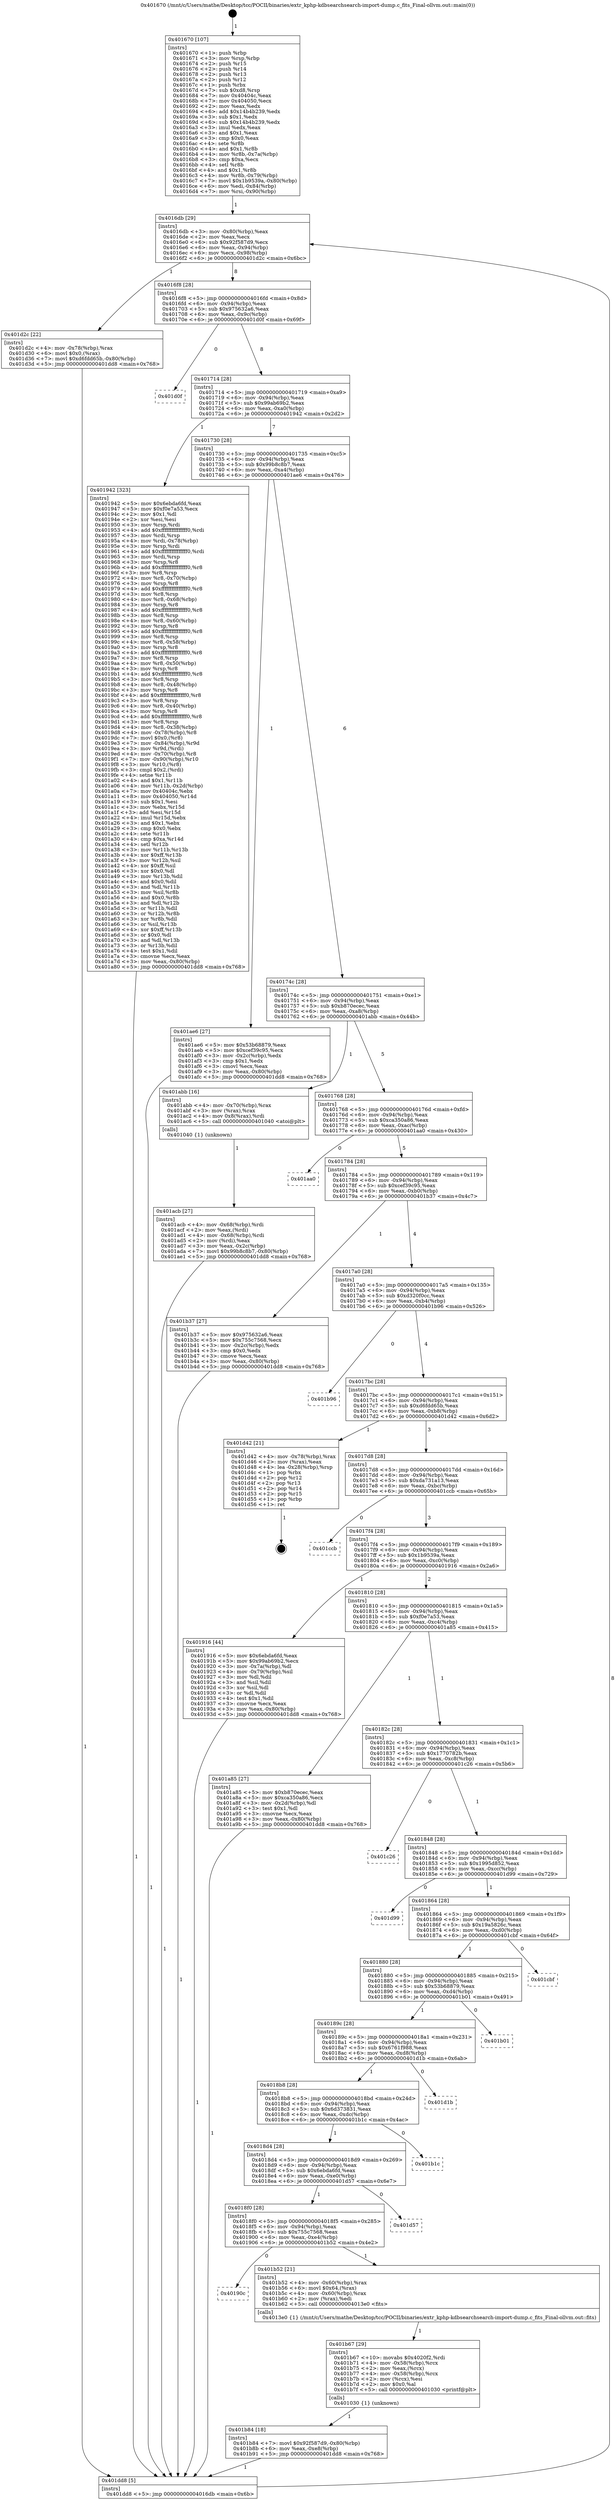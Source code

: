 digraph "0x401670" {
  label = "0x401670 (/mnt/c/Users/mathe/Desktop/tcc/POCII/binaries/extr_kphp-kdbsearchsearch-import-dump.c_fits_Final-ollvm.out::main(0))"
  labelloc = "t"
  node[shape=record]

  Entry [label="",width=0.3,height=0.3,shape=circle,fillcolor=black,style=filled]
  "0x4016db" [label="{
     0x4016db [29]\l
     | [instrs]\l
     &nbsp;&nbsp;0x4016db \<+3\>: mov -0x80(%rbp),%eax\l
     &nbsp;&nbsp;0x4016de \<+2\>: mov %eax,%ecx\l
     &nbsp;&nbsp;0x4016e0 \<+6\>: sub $0x92f587d9,%ecx\l
     &nbsp;&nbsp;0x4016e6 \<+6\>: mov %eax,-0x94(%rbp)\l
     &nbsp;&nbsp;0x4016ec \<+6\>: mov %ecx,-0x98(%rbp)\l
     &nbsp;&nbsp;0x4016f2 \<+6\>: je 0000000000401d2c \<main+0x6bc\>\l
  }"]
  "0x401d2c" [label="{
     0x401d2c [22]\l
     | [instrs]\l
     &nbsp;&nbsp;0x401d2c \<+4\>: mov -0x78(%rbp),%rax\l
     &nbsp;&nbsp;0x401d30 \<+6\>: movl $0x0,(%rax)\l
     &nbsp;&nbsp;0x401d36 \<+7\>: movl $0xd6fdd65b,-0x80(%rbp)\l
     &nbsp;&nbsp;0x401d3d \<+5\>: jmp 0000000000401dd8 \<main+0x768\>\l
  }"]
  "0x4016f8" [label="{
     0x4016f8 [28]\l
     | [instrs]\l
     &nbsp;&nbsp;0x4016f8 \<+5\>: jmp 00000000004016fd \<main+0x8d\>\l
     &nbsp;&nbsp;0x4016fd \<+6\>: mov -0x94(%rbp),%eax\l
     &nbsp;&nbsp;0x401703 \<+5\>: sub $0x975632a6,%eax\l
     &nbsp;&nbsp;0x401708 \<+6\>: mov %eax,-0x9c(%rbp)\l
     &nbsp;&nbsp;0x40170e \<+6\>: je 0000000000401d0f \<main+0x69f\>\l
  }"]
  Exit [label="",width=0.3,height=0.3,shape=circle,fillcolor=black,style=filled,peripheries=2]
  "0x401d0f" [label="{
     0x401d0f\l
  }", style=dashed]
  "0x401714" [label="{
     0x401714 [28]\l
     | [instrs]\l
     &nbsp;&nbsp;0x401714 \<+5\>: jmp 0000000000401719 \<main+0xa9\>\l
     &nbsp;&nbsp;0x401719 \<+6\>: mov -0x94(%rbp),%eax\l
     &nbsp;&nbsp;0x40171f \<+5\>: sub $0x99ab69b2,%eax\l
     &nbsp;&nbsp;0x401724 \<+6\>: mov %eax,-0xa0(%rbp)\l
     &nbsp;&nbsp;0x40172a \<+6\>: je 0000000000401942 \<main+0x2d2\>\l
  }"]
  "0x401b84" [label="{
     0x401b84 [18]\l
     | [instrs]\l
     &nbsp;&nbsp;0x401b84 \<+7\>: movl $0x92f587d9,-0x80(%rbp)\l
     &nbsp;&nbsp;0x401b8b \<+6\>: mov %eax,-0xe8(%rbp)\l
     &nbsp;&nbsp;0x401b91 \<+5\>: jmp 0000000000401dd8 \<main+0x768\>\l
  }"]
  "0x401942" [label="{
     0x401942 [323]\l
     | [instrs]\l
     &nbsp;&nbsp;0x401942 \<+5\>: mov $0x6ebda6fd,%eax\l
     &nbsp;&nbsp;0x401947 \<+5\>: mov $0xf0e7a53,%ecx\l
     &nbsp;&nbsp;0x40194c \<+2\>: mov $0x1,%dl\l
     &nbsp;&nbsp;0x40194e \<+2\>: xor %esi,%esi\l
     &nbsp;&nbsp;0x401950 \<+3\>: mov %rsp,%rdi\l
     &nbsp;&nbsp;0x401953 \<+4\>: add $0xfffffffffffffff0,%rdi\l
     &nbsp;&nbsp;0x401957 \<+3\>: mov %rdi,%rsp\l
     &nbsp;&nbsp;0x40195a \<+4\>: mov %rdi,-0x78(%rbp)\l
     &nbsp;&nbsp;0x40195e \<+3\>: mov %rsp,%rdi\l
     &nbsp;&nbsp;0x401961 \<+4\>: add $0xfffffffffffffff0,%rdi\l
     &nbsp;&nbsp;0x401965 \<+3\>: mov %rdi,%rsp\l
     &nbsp;&nbsp;0x401968 \<+3\>: mov %rsp,%r8\l
     &nbsp;&nbsp;0x40196b \<+4\>: add $0xfffffffffffffff0,%r8\l
     &nbsp;&nbsp;0x40196f \<+3\>: mov %r8,%rsp\l
     &nbsp;&nbsp;0x401972 \<+4\>: mov %r8,-0x70(%rbp)\l
     &nbsp;&nbsp;0x401976 \<+3\>: mov %rsp,%r8\l
     &nbsp;&nbsp;0x401979 \<+4\>: add $0xfffffffffffffff0,%r8\l
     &nbsp;&nbsp;0x40197d \<+3\>: mov %r8,%rsp\l
     &nbsp;&nbsp;0x401980 \<+4\>: mov %r8,-0x68(%rbp)\l
     &nbsp;&nbsp;0x401984 \<+3\>: mov %rsp,%r8\l
     &nbsp;&nbsp;0x401987 \<+4\>: add $0xfffffffffffffff0,%r8\l
     &nbsp;&nbsp;0x40198b \<+3\>: mov %r8,%rsp\l
     &nbsp;&nbsp;0x40198e \<+4\>: mov %r8,-0x60(%rbp)\l
     &nbsp;&nbsp;0x401992 \<+3\>: mov %rsp,%r8\l
     &nbsp;&nbsp;0x401995 \<+4\>: add $0xfffffffffffffff0,%r8\l
     &nbsp;&nbsp;0x401999 \<+3\>: mov %r8,%rsp\l
     &nbsp;&nbsp;0x40199c \<+4\>: mov %r8,-0x58(%rbp)\l
     &nbsp;&nbsp;0x4019a0 \<+3\>: mov %rsp,%r8\l
     &nbsp;&nbsp;0x4019a3 \<+4\>: add $0xfffffffffffffff0,%r8\l
     &nbsp;&nbsp;0x4019a7 \<+3\>: mov %r8,%rsp\l
     &nbsp;&nbsp;0x4019aa \<+4\>: mov %r8,-0x50(%rbp)\l
     &nbsp;&nbsp;0x4019ae \<+3\>: mov %rsp,%r8\l
     &nbsp;&nbsp;0x4019b1 \<+4\>: add $0xfffffffffffffff0,%r8\l
     &nbsp;&nbsp;0x4019b5 \<+3\>: mov %r8,%rsp\l
     &nbsp;&nbsp;0x4019b8 \<+4\>: mov %r8,-0x48(%rbp)\l
     &nbsp;&nbsp;0x4019bc \<+3\>: mov %rsp,%r8\l
     &nbsp;&nbsp;0x4019bf \<+4\>: add $0xfffffffffffffff0,%r8\l
     &nbsp;&nbsp;0x4019c3 \<+3\>: mov %r8,%rsp\l
     &nbsp;&nbsp;0x4019c6 \<+4\>: mov %r8,-0x40(%rbp)\l
     &nbsp;&nbsp;0x4019ca \<+3\>: mov %rsp,%r8\l
     &nbsp;&nbsp;0x4019cd \<+4\>: add $0xfffffffffffffff0,%r8\l
     &nbsp;&nbsp;0x4019d1 \<+3\>: mov %r8,%rsp\l
     &nbsp;&nbsp;0x4019d4 \<+4\>: mov %r8,-0x38(%rbp)\l
     &nbsp;&nbsp;0x4019d8 \<+4\>: mov -0x78(%rbp),%r8\l
     &nbsp;&nbsp;0x4019dc \<+7\>: movl $0x0,(%r8)\l
     &nbsp;&nbsp;0x4019e3 \<+7\>: mov -0x84(%rbp),%r9d\l
     &nbsp;&nbsp;0x4019ea \<+3\>: mov %r9d,(%rdi)\l
     &nbsp;&nbsp;0x4019ed \<+4\>: mov -0x70(%rbp),%r8\l
     &nbsp;&nbsp;0x4019f1 \<+7\>: mov -0x90(%rbp),%r10\l
     &nbsp;&nbsp;0x4019f8 \<+3\>: mov %r10,(%r8)\l
     &nbsp;&nbsp;0x4019fb \<+3\>: cmpl $0x2,(%rdi)\l
     &nbsp;&nbsp;0x4019fe \<+4\>: setne %r11b\l
     &nbsp;&nbsp;0x401a02 \<+4\>: and $0x1,%r11b\l
     &nbsp;&nbsp;0x401a06 \<+4\>: mov %r11b,-0x2d(%rbp)\l
     &nbsp;&nbsp;0x401a0a \<+7\>: mov 0x40404c,%ebx\l
     &nbsp;&nbsp;0x401a11 \<+8\>: mov 0x404050,%r14d\l
     &nbsp;&nbsp;0x401a19 \<+3\>: sub $0x1,%esi\l
     &nbsp;&nbsp;0x401a1c \<+3\>: mov %ebx,%r15d\l
     &nbsp;&nbsp;0x401a1f \<+3\>: add %esi,%r15d\l
     &nbsp;&nbsp;0x401a22 \<+4\>: imul %r15d,%ebx\l
     &nbsp;&nbsp;0x401a26 \<+3\>: and $0x1,%ebx\l
     &nbsp;&nbsp;0x401a29 \<+3\>: cmp $0x0,%ebx\l
     &nbsp;&nbsp;0x401a2c \<+4\>: sete %r11b\l
     &nbsp;&nbsp;0x401a30 \<+4\>: cmp $0xa,%r14d\l
     &nbsp;&nbsp;0x401a34 \<+4\>: setl %r12b\l
     &nbsp;&nbsp;0x401a38 \<+3\>: mov %r11b,%r13b\l
     &nbsp;&nbsp;0x401a3b \<+4\>: xor $0xff,%r13b\l
     &nbsp;&nbsp;0x401a3f \<+3\>: mov %r12b,%sil\l
     &nbsp;&nbsp;0x401a42 \<+4\>: xor $0xff,%sil\l
     &nbsp;&nbsp;0x401a46 \<+3\>: xor $0x0,%dl\l
     &nbsp;&nbsp;0x401a49 \<+3\>: mov %r13b,%dil\l
     &nbsp;&nbsp;0x401a4c \<+4\>: and $0x0,%dil\l
     &nbsp;&nbsp;0x401a50 \<+3\>: and %dl,%r11b\l
     &nbsp;&nbsp;0x401a53 \<+3\>: mov %sil,%r8b\l
     &nbsp;&nbsp;0x401a56 \<+4\>: and $0x0,%r8b\l
     &nbsp;&nbsp;0x401a5a \<+3\>: and %dl,%r12b\l
     &nbsp;&nbsp;0x401a5d \<+3\>: or %r11b,%dil\l
     &nbsp;&nbsp;0x401a60 \<+3\>: or %r12b,%r8b\l
     &nbsp;&nbsp;0x401a63 \<+3\>: xor %r8b,%dil\l
     &nbsp;&nbsp;0x401a66 \<+3\>: or %sil,%r13b\l
     &nbsp;&nbsp;0x401a69 \<+4\>: xor $0xff,%r13b\l
     &nbsp;&nbsp;0x401a6d \<+3\>: or $0x0,%dl\l
     &nbsp;&nbsp;0x401a70 \<+3\>: and %dl,%r13b\l
     &nbsp;&nbsp;0x401a73 \<+3\>: or %r13b,%dil\l
     &nbsp;&nbsp;0x401a76 \<+4\>: test $0x1,%dil\l
     &nbsp;&nbsp;0x401a7a \<+3\>: cmovne %ecx,%eax\l
     &nbsp;&nbsp;0x401a7d \<+3\>: mov %eax,-0x80(%rbp)\l
     &nbsp;&nbsp;0x401a80 \<+5\>: jmp 0000000000401dd8 \<main+0x768\>\l
  }"]
  "0x401730" [label="{
     0x401730 [28]\l
     | [instrs]\l
     &nbsp;&nbsp;0x401730 \<+5\>: jmp 0000000000401735 \<main+0xc5\>\l
     &nbsp;&nbsp;0x401735 \<+6\>: mov -0x94(%rbp),%eax\l
     &nbsp;&nbsp;0x40173b \<+5\>: sub $0x99b8c8b7,%eax\l
     &nbsp;&nbsp;0x401740 \<+6\>: mov %eax,-0xa4(%rbp)\l
     &nbsp;&nbsp;0x401746 \<+6\>: je 0000000000401ae6 \<main+0x476\>\l
  }"]
  "0x401b67" [label="{
     0x401b67 [29]\l
     | [instrs]\l
     &nbsp;&nbsp;0x401b67 \<+10\>: movabs $0x4020f2,%rdi\l
     &nbsp;&nbsp;0x401b71 \<+4\>: mov -0x58(%rbp),%rcx\l
     &nbsp;&nbsp;0x401b75 \<+2\>: mov %eax,(%rcx)\l
     &nbsp;&nbsp;0x401b77 \<+4\>: mov -0x58(%rbp),%rcx\l
     &nbsp;&nbsp;0x401b7b \<+2\>: mov (%rcx),%esi\l
     &nbsp;&nbsp;0x401b7d \<+2\>: mov $0x0,%al\l
     &nbsp;&nbsp;0x401b7f \<+5\>: call 0000000000401030 \<printf@plt\>\l
     | [calls]\l
     &nbsp;&nbsp;0x401030 \{1\} (unknown)\l
  }"]
  "0x401ae6" [label="{
     0x401ae6 [27]\l
     | [instrs]\l
     &nbsp;&nbsp;0x401ae6 \<+5\>: mov $0x53b68879,%eax\l
     &nbsp;&nbsp;0x401aeb \<+5\>: mov $0xcef39c95,%ecx\l
     &nbsp;&nbsp;0x401af0 \<+3\>: mov -0x2c(%rbp),%edx\l
     &nbsp;&nbsp;0x401af3 \<+3\>: cmp $0x1,%edx\l
     &nbsp;&nbsp;0x401af6 \<+3\>: cmovl %ecx,%eax\l
     &nbsp;&nbsp;0x401af9 \<+3\>: mov %eax,-0x80(%rbp)\l
     &nbsp;&nbsp;0x401afc \<+5\>: jmp 0000000000401dd8 \<main+0x768\>\l
  }"]
  "0x40174c" [label="{
     0x40174c [28]\l
     | [instrs]\l
     &nbsp;&nbsp;0x40174c \<+5\>: jmp 0000000000401751 \<main+0xe1\>\l
     &nbsp;&nbsp;0x401751 \<+6\>: mov -0x94(%rbp),%eax\l
     &nbsp;&nbsp;0x401757 \<+5\>: sub $0xb870ecec,%eax\l
     &nbsp;&nbsp;0x40175c \<+6\>: mov %eax,-0xa8(%rbp)\l
     &nbsp;&nbsp;0x401762 \<+6\>: je 0000000000401abb \<main+0x44b\>\l
  }"]
  "0x40190c" [label="{
     0x40190c\l
  }", style=dashed]
  "0x401abb" [label="{
     0x401abb [16]\l
     | [instrs]\l
     &nbsp;&nbsp;0x401abb \<+4\>: mov -0x70(%rbp),%rax\l
     &nbsp;&nbsp;0x401abf \<+3\>: mov (%rax),%rax\l
     &nbsp;&nbsp;0x401ac2 \<+4\>: mov 0x8(%rax),%rdi\l
     &nbsp;&nbsp;0x401ac6 \<+5\>: call 0000000000401040 \<atoi@plt\>\l
     | [calls]\l
     &nbsp;&nbsp;0x401040 \{1\} (unknown)\l
  }"]
  "0x401768" [label="{
     0x401768 [28]\l
     | [instrs]\l
     &nbsp;&nbsp;0x401768 \<+5\>: jmp 000000000040176d \<main+0xfd\>\l
     &nbsp;&nbsp;0x40176d \<+6\>: mov -0x94(%rbp),%eax\l
     &nbsp;&nbsp;0x401773 \<+5\>: sub $0xca350a86,%eax\l
     &nbsp;&nbsp;0x401778 \<+6\>: mov %eax,-0xac(%rbp)\l
     &nbsp;&nbsp;0x40177e \<+6\>: je 0000000000401aa0 \<main+0x430\>\l
  }"]
  "0x401b52" [label="{
     0x401b52 [21]\l
     | [instrs]\l
     &nbsp;&nbsp;0x401b52 \<+4\>: mov -0x60(%rbp),%rax\l
     &nbsp;&nbsp;0x401b56 \<+6\>: movl $0x64,(%rax)\l
     &nbsp;&nbsp;0x401b5c \<+4\>: mov -0x60(%rbp),%rax\l
     &nbsp;&nbsp;0x401b60 \<+2\>: mov (%rax),%edi\l
     &nbsp;&nbsp;0x401b62 \<+5\>: call 00000000004013e0 \<fits\>\l
     | [calls]\l
     &nbsp;&nbsp;0x4013e0 \{1\} (/mnt/c/Users/mathe/Desktop/tcc/POCII/binaries/extr_kphp-kdbsearchsearch-import-dump.c_fits_Final-ollvm.out::fits)\l
  }"]
  "0x401aa0" [label="{
     0x401aa0\l
  }", style=dashed]
  "0x401784" [label="{
     0x401784 [28]\l
     | [instrs]\l
     &nbsp;&nbsp;0x401784 \<+5\>: jmp 0000000000401789 \<main+0x119\>\l
     &nbsp;&nbsp;0x401789 \<+6\>: mov -0x94(%rbp),%eax\l
     &nbsp;&nbsp;0x40178f \<+5\>: sub $0xcef39c95,%eax\l
     &nbsp;&nbsp;0x401794 \<+6\>: mov %eax,-0xb0(%rbp)\l
     &nbsp;&nbsp;0x40179a \<+6\>: je 0000000000401b37 \<main+0x4c7\>\l
  }"]
  "0x4018f0" [label="{
     0x4018f0 [28]\l
     | [instrs]\l
     &nbsp;&nbsp;0x4018f0 \<+5\>: jmp 00000000004018f5 \<main+0x285\>\l
     &nbsp;&nbsp;0x4018f5 \<+6\>: mov -0x94(%rbp),%eax\l
     &nbsp;&nbsp;0x4018fb \<+5\>: sub $0x755c7568,%eax\l
     &nbsp;&nbsp;0x401900 \<+6\>: mov %eax,-0xe4(%rbp)\l
     &nbsp;&nbsp;0x401906 \<+6\>: je 0000000000401b52 \<main+0x4e2\>\l
  }"]
  "0x401b37" [label="{
     0x401b37 [27]\l
     | [instrs]\l
     &nbsp;&nbsp;0x401b37 \<+5\>: mov $0x975632a6,%eax\l
     &nbsp;&nbsp;0x401b3c \<+5\>: mov $0x755c7568,%ecx\l
     &nbsp;&nbsp;0x401b41 \<+3\>: mov -0x2c(%rbp),%edx\l
     &nbsp;&nbsp;0x401b44 \<+3\>: cmp $0x0,%edx\l
     &nbsp;&nbsp;0x401b47 \<+3\>: cmove %ecx,%eax\l
     &nbsp;&nbsp;0x401b4a \<+3\>: mov %eax,-0x80(%rbp)\l
     &nbsp;&nbsp;0x401b4d \<+5\>: jmp 0000000000401dd8 \<main+0x768\>\l
  }"]
  "0x4017a0" [label="{
     0x4017a0 [28]\l
     | [instrs]\l
     &nbsp;&nbsp;0x4017a0 \<+5\>: jmp 00000000004017a5 \<main+0x135\>\l
     &nbsp;&nbsp;0x4017a5 \<+6\>: mov -0x94(%rbp),%eax\l
     &nbsp;&nbsp;0x4017ab \<+5\>: sub $0xd320f0cc,%eax\l
     &nbsp;&nbsp;0x4017b0 \<+6\>: mov %eax,-0xb4(%rbp)\l
     &nbsp;&nbsp;0x4017b6 \<+6\>: je 0000000000401b96 \<main+0x526\>\l
  }"]
  "0x401d57" [label="{
     0x401d57\l
  }", style=dashed]
  "0x401b96" [label="{
     0x401b96\l
  }", style=dashed]
  "0x4017bc" [label="{
     0x4017bc [28]\l
     | [instrs]\l
     &nbsp;&nbsp;0x4017bc \<+5\>: jmp 00000000004017c1 \<main+0x151\>\l
     &nbsp;&nbsp;0x4017c1 \<+6\>: mov -0x94(%rbp),%eax\l
     &nbsp;&nbsp;0x4017c7 \<+5\>: sub $0xd6fdd65b,%eax\l
     &nbsp;&nbsp;0x4017cc \<+6\>: mov %eax,-0xb8(%rbp)\l
     &nbsp;&nbsp;0x4017d2 \<+6\>: je 0000000000401d42 \<main+0x6d2\>\l
  }"]
  "0x4018d4" [label="{
     0x4018d4 [28]\l
     | [instrs]\l
     &nbsp;&nbsp;0x4018d4 \<+5\>: jmp 00000000004018d9 \<main+0x269\>\l
     &nbsp;&nbsp;0x4018d9 \<+6\>: mov -0x94(%rbp),%eax\l
     &nbsp;&nbsp;0x4018df \<+5\>: sub $0x6ebda6fd,%eax\l
     &nbsp;&nbsp;0x4018e4 \<+6\>: mov %eax,-0xe0(%rbp)\l
     &nbsp;&nbsp;0x4018ea \<+6\>: je 0000000000401d57 \<main+0x6e7\>\l
  }"]
  "0x401d42" [label="{
     0x401d42 [21]\l
     | [instrs]\l
     &nbsp;&nbsp;0x401d42 \<+4\>: mov -0x78(%rbp),%rax\l
     &nbsp;&nbsp;0x401d46 \<+2\>: mov (%rax),%eax\l
     &nbsp;&nbsp;0x401d48 \<+4\>: lea -0x28(%rbp),%rsp\l
     &nbsp;&nbsp;0x401d4c \<+1\>: pop %rbx\l
     &nbsp;&nbsp;0x401d4d \<+2\>: pop %r12\l
     &nbsp;&nbsp;0x401d4f \<+2\>: pop %r13\l
     &nbsp;&nbsp;0x401d51 \<+2\>: pop %r14\l
     &nbsp;&nbsp;0x401d53 \<+2\>: pop %r15\l
     &nbsp;&nbsp;0x401d55 \<+1\>: pop %rbp\l
     &nbsp;&nbsp;0x401d56 \<+1\>: ret\l
  }"]
  "0x4017d8" [label="{
     0x4017d8 [28]\l
     | [instrs]\l
     &nbsp;&nbsp;0x4017d8 \<+5\>: jmp 00000000004017dd \<main+0x16d\>\l
     &nbsp;&nbsp;0x4017dd \<+6\>: mov -0x94(%rbp),%eax\l
     &nbsp;&nbsp;0x4017e3 \<+5\>: sub $0xda731a13,%eax\l
     &nbsp;&nbsp;0x4017e8 \<+6\>: mov %eax,-0xbc(%rbp)\l
     &nbsp;&nbsp;0x4017ee \<+6\>: je 0000000000401ccb \<main+0x65b\>\l
  }"]
  "0x401b1c" [label="{
     0x401b1c\l
  }", style=dashed]
  "0x401ccb" [label="{
     0x401ccb\l
  }", style=dashed]
  "0x4017f4" [label="{
     0x4017f4 [28]\l
     | [instrs]\l
     &nbsp;&nbsp;0x4017f4 \<+5\>: jmp 00000000004017f9 \<main+0x189\>\l
     &nbsp;&nbsp;0x4017f9 \<+6\>: mov -0x94(%rbp),%eax\l
     &nbsp;&nbsp;0x4017ff \<+5\>: sub $0x1b9539a,%eax\l
     &nbsp;&nbsp;0x401804 \<+6\>: mov %eax,-0xc0(%rbp)\l
     &nbsp;&nbsp;0x40180a \<+6\>: je 0000000000401916 \<main+0x2a6\>\l
  }"]
  "0x4018b8" [label="{
     0x4018b8 [28]\l
     | [instrs]\l
     &nbsp;&nbsp;0x4018b8 \<+5\>: jmp 00000000004018bd \<main+0x24d\>\l
     &nbsp;&nbsp;0x4018bd \<+6\>: mov -0x94(%rbp),%eax\l
     &nbsp;&nbsp;0x4018c3 \<+5\>: sub $0x6d373831,%eax\l
     &nbsp;&nbsp;0x4018c8 \<+6\>: mov %eax,-0xdc(%rbp)\l
     &nbsp;&nbsp;0x4018ce \<+6\>: je 0000000000401b1c \<main+0x4ac\>\l
  }"]
  "0x401916" [label="{
     0x401916 [44]\l
     | [instrs]\l
     &nbsp;&nbsp;0x401916 \<+5\>: mov $0x6ebda6fd,%eax\l
     &nbsp;&nbsp;0x40191b \<+5\>: mov $0x99ab69b2,%ecx\l
     &nbsp;&nbsp;0x401920 \<+3\>: mov -0x7a(%rbp),%dl\l
     &nbsp;&nbsp;0x401923 \<+4\>: mov -0x79(%rbp),%sil\l
     &nbsp;&nbsp;0x401927 \<+3\>: mov %dl,%dil\l
     &nbsp;&nbsp;0x40192a \<+3\>: and %sil,%dil\l
     &nbsp;&nbsp;0x40192d \<+3\>: xor %sil,%dl\l
     &nbsp;&nbsp;0x401930 \<+3\>: or %dl,%dil\l
     &nbsp;&nbsp;0x401933 \<+4\>: test $0x1,%dil\l
     &nbsp;&nbsp;0x401937 \<+3\>: cmovne %ecx,%eax\l
     &nbsp;&nbsp;0x40193a \<+3\>: mov %eax,-0x80(%rbp)\l
     &nbsp;&nbsp;0x40193d \<+5\>: jmp 0000000000401dd8 \<main+0x768\>\l
  }"]
  "0x401810" [label="{
     0x401810 [28]\l
     | [instrs]\l
     &nbsp;&nbsp;0x401810 \<+5\>: jmp 0000000000401815 \<main+0x1a5\>\l
     &nbsp;&nbsp;0x401815 \<+6\>: mov -0x94(%rbp),%eax\l
     &nbsp;&nbsp;0x40181b \<+5\>: sub $0xf0e7a53,%eax\l
     &nbsp;&nbsp;0x401820 \<+6\>: mov %eax,-0xc4(%rbp)\l
     &nbsp;&nbsp;0x401826 \<+6\>: je 0000000000401a85 \<main+0x415\>\l
  }"]
  "0x401dd8" [label="{
     0x401dd8 [5]\l
     | [instrs]\l
     &nbsp;&nbsp;0x401dd8 \<+5\>: jmp 00000000004016db \<main+0x6b\>\l
  }"]
  "0x401670" [label="{
     0x401670 [107]\l
     | [instrs]\l
     &nbsp;&nbsp;0x401670 \<+1\>: push %rbp\l
     &nbsp;&nbsp;0x401671 \<+3\>: mov %rsp,%rbp\l
     &nbsp;&nbsp;0x401674 \<+2\>: push %r15\l
     &nbsp;&nbsp;0x401676 \<+2\>: push %r14\l
     &nbsp;&nbsp;0x401678 \<+2\>: push %r13\l
     &nbsp;&nbsp;0x40167a \<+2\>: push %r12\l
     &nbsp;&nbsp;0x40167c \<+1\>: push %rbx\l
     &nbsp;&nbsp;0x40167d \<+7\>: sub $0xd8,%rsp\l
     &nbsp;&nbsp;0x401684 \<+7\>: mov 0x40404c,%eax\l
     &nbsp;&nbsp;0x40168b \<+7\>: mov 0x404050,%ecx\l
     &nbsp;&nbsp;0x401692 \<+2\>: mov %eax,%edx\l
     &nbsp;&nbsp;0x401694 \<+6\>: add $0x14b4b239,%edx\l
     &nbsp;&nbsp;0x40169a \<+3\>: sub $0x1,%edx\l
     &nbsp;&nbsp;0x40169d \<+6\>: sub $0x14b4b239,%edx\l
     &nbsp;&nbsp;0x4016a3 \<+3\>: imul %edx,%eax\l
     &nbsp;&nbsp;0x4016a6 \<+3\>: and $0x1,%eax\l
     &nbsp;&nbsp;0x4016a9 \<+3\>: cmp $0x0,%eax\l
     &nbsp;&nbsp;0x4016ac \<+4\>: sete %r8b\l
     &nbsp;&nbsp;0x4016b0 \<+4\>: and $0x1,%r8b\l
     &nbsp;&nbsp;0x4016b4 \<+4\>: mov %r8b,-0x7a(%rbp)\l
     &nbsp;&nbsp;0x4016b8 \<+3\>: cmp $0xa,%ecx\l
     &nbsp;&nbsp;0x4016bb \<+4\>: setl %r8b\l
     &nbsp;&nbsp;0x4016bf \<+4\>: and $0x1,%r8b\l
     &nbsp;&nbsp;0x4016c3 \<+4\>: mov %r8b,-0x79(%rbp)\l
     &nbsp;&nbsp;0x4016c7 \<+7\>: movl $0x1b9539a,-0x80(%rbp)\l
     &nbsp;&nbsp;0x4016ce \<+6\>: mov %edi,-0x84(%rbp)\l
     &nbsp;&nbsp;0x4016d4 \<+7\>: mov %rsi,-0x90(%rbp)\l
  }"]
  "0x401d1b" [label="{
     0x401d1b\l
  }", style=dashed]
  "0x40189c" [label="{
     0x40189c [28]\l
     | [instrs]\l
     &nbsp;&nbsp;0x40189c \<+5\>: jmp 00000000004018a1 \<main+0x231\>\l
     &nbsp;&nbsp;0x4018a1 \<+6\>: mov -0x94(%rbp),%eax\l
     &nbsp;&nbsp;0x4018a7 \<+5\>: sub $0x6761f988,%eax\l
     &nbsp;&nbsp;0x4018ac \<+6\>: mov %eax,-0xd8(%rbp)\l
     &nbsp;&nbsp;0x4018b2 \<+6\>: je 0000000000401d1b \<main+0x6ab\>\l
  }"]
  "0x401a85" [label="{
     0x401a85 [27]\l
     | [instrs]\l
     &nbsp;&nbsp;0x401a85 \<+5\>: mov $0xb870ecec,%eax\l
     &nbsp;&nbsp;0x401a8a \<+5\>: mov $0xca350a86,%ecx\l
     &nbsp;&nbsp;0x401a8f \<+3\>: mov -0x2d(%rbp),%dl\l
     &nbsp;&nbsp;0x401a92 \<+3\>: test $0x1,%dl\l
     &nbsp;&nbsp;0x401a95 \<+3\>: cmovne %ecx,%eax\l
     &nbsp;&nbsp;0x401a98 \<+3\>: mov %eax,-0x80(%rbp)\l
     &nbsp;&nbsp;0x401a9b \<+5\>: jmp 0000000000401dd8 \<main+0x768\>\l
  }"]
  "0x40182c" [label="{
     0x40182c [28]\l
     | [instrs]\l
     &nbsp;&nbsp;0x40182c \<+5\>: jmp 0000000000401831 \<main+0x1c1\>\l
     &nbsp;&nbsp;0x401831 \<+6\>: mov -0x94(%rbp),%eax\l
     &nbsp;&nbsp;0x401837 \<+5\>: sub $0x1770782b,%eax\l
     &nbsp;&nbsp;0x40183c \<+6\>: mov %eax,-0xc8(%rbp)\l
     &nbsp;&nbsp;0x401842 \<+6\>: je 0000000000401c26 \<main+0x5b6\>\l
  }"]
  "0x401acb" [label="{
     0x401acb [27]\l
     | [instrs]\l
     &nbsp;&nbsp;0x401acb \<+4\>: mov -0x68(%rbp),%rdi\l
     &nbsp;&nbsp;0x401acf \<+2\>: mov %eax,(%rdi)\l
     &nbsp;&nbsp;0x401ad1 \<+4\>: mov -0x68(%rbp),%rdi\l
     &nbsp;&nbsp;0x401ad5 \<+2\>: mov (%rdi),%eax\l
     &nbsp;&nbsp;0x401ad7 \<+3\>: mov %eax,-0x2c(%rbp)\l
     &nbsp;&nbsp;0x401ada \<+7\>: movl $0x99b8c8b7,-0x80(%rbp)\l
     &nbsp;&nbsp;0x401ae1 \<+5\>: jmp 0000000000401dd8 \<main+0x768\>\l
  }"]
  "0x401b01" [label="{
     0x401b01\l
  }", style=dashed]
  "0x401c26" [label="{
     0x401c26\l
  }", style=dashed]
  "0x401848" [label="{
     0x401848 [28]\l
     | [instrs]\l
     &nbsp;&nbsp;0x401848 \<+5\>: jmp 000000000040184d \<main+0x1dd\>\l
     &nbsp;&nbsp;0x40184d \<+6\>: mov -0x94(%rbp),%eax\l
     &nbsp;&nbsp;0x401853 \<+5\>: sub $0x1995d852,%eax\l
     &nbsp;&nbsp;0x401858 \<+6\>: mov %eax,-0xcc(%rbp)\l
     &nbsp;&nbsp;0x40185e \<+6\>: je 0000000000401d99 \<main+0x729\>\l
  }"]
  "0x401880" [label="{
     0x401880 [28]\l
     | [instrs]\l
     &nbsp;&nbsp;0x401880 \<+5\>: jmp 0000000000401885 \<main+0x215\>\l
     &nbsp;&nbsp;0x401885 \<+6\>: mov -0x94(%rbp),%eax\l
     &nbsp;&nbsp;0x40188b \<+5\>: sub $0x53b68879,%eax\l
     &nbsp;&nbsp;0x401890 \<+6\>: mov %eax,-0xd4(%rbp)\l
     &nbsp;&nbsp;0x401896 \<+6\>: je 0000000000401b01 \<main+0x491\>\l
  }"]
  "0x401d99" [label="{
     0x401d99\l
  }", style=dashed]
  "0x401864" [label="{
     0x401864 [28]\l
     | [instrs]\l
     &nbsp;&nbsp;0x401864 \<+5\>: jmp 0000000000401869 \<main+0x1f9\>\l
     &nbsp;&nbsp;0x401869 \<+6\>: mov -0x94(%rbp),%eax\l
     &nbsp;&nbsp;0x40186f \<+5\>: sub $0x19a5826c,%eax\l
     &nbsp;&nbsp;0x401874 \<+6\>: mov %eax,-0xd0(%rbp)\l
     &nbsp;&nbsp;0x40187a \<+6\>: je 0000000000401cbf \<main+0x64f\>\l
  }"]
  "0x401cbf" [label="{
     0x401cbf\l
  }", style=dashed]
  Entry -> "0x401670" [label=" 1"]
  "0x4016db" -> "0x401d2c" [label=" 1"]
  "0x4016db" -> "0x4016f8" [label=" 8"]
  "0x401d42" -> Exit [label=" 1"]
  "0x4016f8" -> "0x401d0f" [label=" 0"]
  "0x4016f8" -> "0x401714" [label=" 8"]
  "0x401d2c" -> "0x401dd8" [label=" 1"]
  "0x401714" -> "0x401942" [label=" 1"]
  "0x401714" -> "0x401730" [label=" 7"]
  "0x401b84" -> "0x401dd8" [label=" 1"]
  "0x401730" -> "0x401ae6" [label=" 1"]
  "0x401730" -> "0x40174c" [label=" 6"]
  "0x401b67" -> "0x401b84" [label=" 1"]
  "0x40174c" -> "0x401abb" [label=" 1"]
  "0x40174c" -> "0x401768" [label=" 5"]
  "0x401b52" -> "0x401b67" [label=" 1"]
  "0x401768" -> "0x401aa0" [label=" 0"]
  "0x401768" -> "0x401784" [label=" 5"]
  "0x4018f0" -> "0x40190c" [label=" 0"]
  "0x401784" -> "0x401b37" [label=" 1"]
  "0x401784" -> "0x4017a0" [label=" 4"]
  "0x4018f0" -> "0x401b52" [label=" 1"]
  "0x4017a0" -> "0x401b96" [label=" 0"]
  "0x4017a0" -> "0x4017bc" [label=" 4"]
  "0x4018d4" -> "0x4018f0" [label=" 1"]
  "0x4017bc" -> "0x401d42" [label=" 1"]
  "0x4017bc" -> "0x4017d8" [label=" 3"]
  "0x4018d4" -> "0x401d57" [label=" 0"]
  "0x4017d8" -> "0x401ccb" [label=" 0"]
  "0x4017d8" -> "0x4017f4" [label=" 3"]
  "0x4018b8" -> "0x4018d4" [label=" 1"]
  "0x4017f4" -> "0x401916" [label=" 1"]
  "0x4017f4" -> "0x401810" [label=" 2"]
  "0x401916" -> "0x401dd8" [label=" 1"]
  "0x401670" -> "0x4016db" [label=" 1"]
  "0x401dd8" -> "0x4016db" [label=" 8"]
  "0x4018b8" -> "0x401b1c" [label=" 0"]
  "0x401942" -> "0x401dd8" [label=" 1"]
  "0x40189c" -> "0x4018b8" [label=" 1"]
  "0x401810" -> "0x401a85" [label=" 1"]
  "0x401810" -> "0x40182c" [label=" 1"]
  "0x401a85" -> "0x401dd8" [label=" 1"]
  "0x401abb" -> "0x401acb" [label=" 1"]
  "0x401acb" -> "0x401dd8" [label=" 1"]
  "0x401ae6" -> "0x401dd8" [label=" 1"]
  "0x401b37" -> "0x401dd8" [label=" 1"]
  "0x40189c" -> "0x401d1b" [label=" 0"]
  "0x40182c" -> "0x401c26" [label=" 0"]
  "0x40182c" -> "0x401848" [label=" 1"]
  "0x401880" -> "0x40189c" [label=" 1"]
  "0x401848" -> "0x401d99" [label=" 0"]
  "0x401848" -> "0x401864" [label=" 1"]
  "0x401880" -> "0x401b01" [label=" 0"]
  "0x401864" -> "0x401cbf" [label=" 0"]
  "0x401864" -> "0x401880" [label=" 1"]
}
